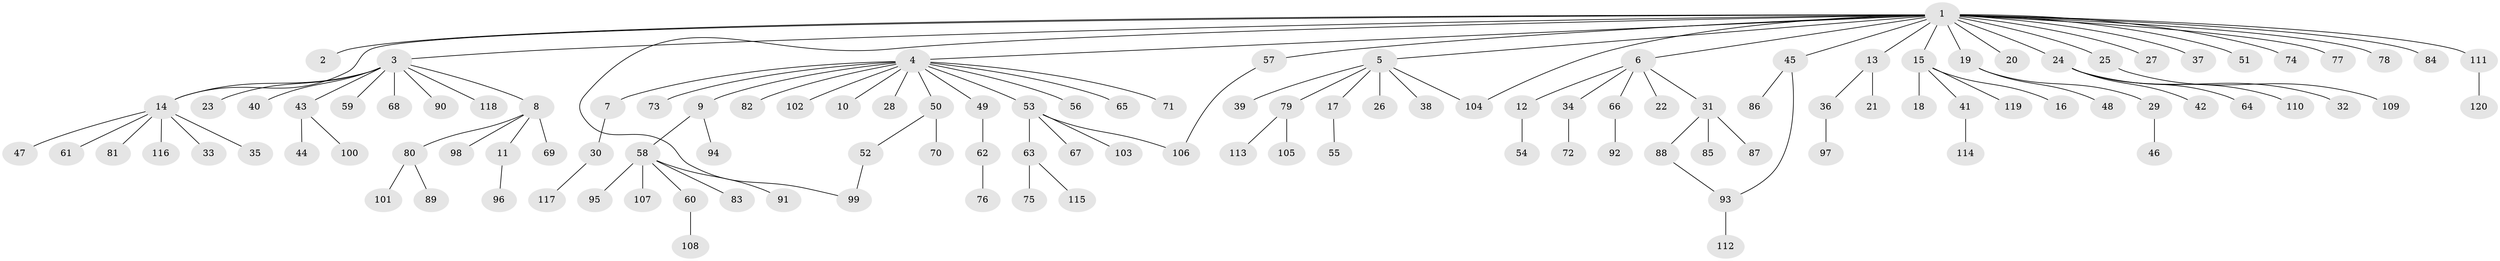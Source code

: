 // coarse degree distribution, {27: 0.010416666666666666, 1: 0.6979166666666666, 11: 0.010416666666666666, 13: 0.010416666666666666, 6: 0.010416666666666666, 8: 0.010416666666666666, 2: 0.15625, 5: 0.03125, 3: 0.041666666666666664, 7: 0.010416666666666666, 4: 0.010416666666666666}
// Generated by graph-tools (version 1.1) at 2025/23/03/03/25 07:23:50]
// undirected, 120 vertices, 124 edges
graph export_dot {
graph [start="1"]
  node [color=gray90,style=filled];
  1;
  2;
  3;
  4;
  5;
  6;
  7;
  8;
  9;
  10;
  11;
  12;
  13;
  14;
  15;
  16;
  17;
  18;
  19;
  20;
  21;
  22;
  23;
  24;
  25;
  26;
  27;
  28;
  29;
  30;
  31;
  32;
  33;
  34;
  35;
  36;
  37;
  38;
  39;
  40;
  41;
  42;
  43;
  44;
  45;
  46;
  47;
  48;
  49;
  50;
  51;
  52;
  53;
  54;
  55;
  56;
  57;
  58;
  59;
  60;
  61;
  62;
  63;
  64;
  65;
  66;
  67;
  68;
  69;
  70;
  71;
  72;
  73;
  74;
  75;
  76;
  77;
  78;
  79;
  80;
  81;
  82;
  83;
  84;
  85;
  86;
  87;
  88;
  89;
  90;
  91;
  92;
  93;
  94;
  95;
  96;
  97;
  98;
  99;
  100;
  101;
  102;
  103;
  104;
  105;
  106;
  107;
  108;
  109;
  110;
  111;
  112;
  113;
  114;
  115;
  116;
  117;
  118;
  119;
  120;
  1 -- 2;
  1 -- 3;
  1 -- 4;
  1 -- 5;
  1 -- 6;
  1 -- 13;
  1 -- 14;
  1 -- 15;
  1 -- 19;
  1 -- 20;
  1 -- 24;
  1 -- 25;
  1 -- 27;
  1 -- 37;
  1 -- 45;
  1 -- 51;
  1 -- 57;
  1 -- 74;
  1 -- 77;
  1 -- 78;
  1 -- 84;
  1 -- 99;
  1 -- 104;
  1 -- 111;
  3 -- 8;
  3 -- 14;
  3 -- 23;
  3 -- 40;
  3 -- 43;
  3 -- 59;
  3 -- 68;
  3 -- 90;
  3 -- 118;
  4 -- 7;
  4 -- 9;
  4 -- 10;
  4 -- 28;
  4 -- 49;
  4 -- 50;
  4 -- 53;
  4 -- 56;
  4 -- 65;
  4 -- 71;
  4 -- 73;
  4 -- 82;
  4 -- 102;
  5 -- 17;
  5 -- 26;
  5 -- 38;
  5 -- 39;
  5 -- 79;
  5 -- 104;
  6 -- 12;
  6 -- 22;
  6 -- 31;
  6 -- 34;
  6 -- 66;
  7 -- 30;
  8 -- 11;
  8 -- 69;
  8 -- 80;
  8 -- 98;
  9 -- 58;
  9 -- 94;
  11 -- 96;
  12 -- 54;
  13 -- 21;
  13 -- 36;
  14 -- 33;
  14 -- 35;
  14 -- 47;
  14 -- 61;
  14 -- 81;
  14 -- 116;
  15 -- 16;
  15 -- 18;
  15 -- 41;
  15 -- 119;
  17 -- 55;
  19 -- 29;
  19 -- 48;
  24 -- 32;
  24 -- 42;
  24 -- 64;
  24 -- 110;
  25 -- 109;
  29 -- 46;
  30 -- 117;
  31 -- 85;
  31 -- 87;
  31 -- 88;
  34 -- 72;
  36 -- 97;
  41 -- 114;
  43 -- 44;
  43 -- 100;
  45 -- 86;
  45 -- 93;
  49 -- 62;
  50 -- 52;
  50 -- 70;
  52 -- 99;
  53 -- 63;
  53 -- 67;
  53 -- 103;
  53 -- 106;
  57 -- 106;
  58 -- 60;
  58 -- 83;
  58 -- 91;
  58 -- 95;
  58 -- 107;
  60 -- 108;
  62 -- 76;
  63 -- 75;
  63 -- 115;
  66 -- 92;
  79 -- 105;
  79 -- 113;
  80 -- 89;
  80 -- 101;
  88 -- 93;
  93 -- 112;
  111 -- 120;
}
